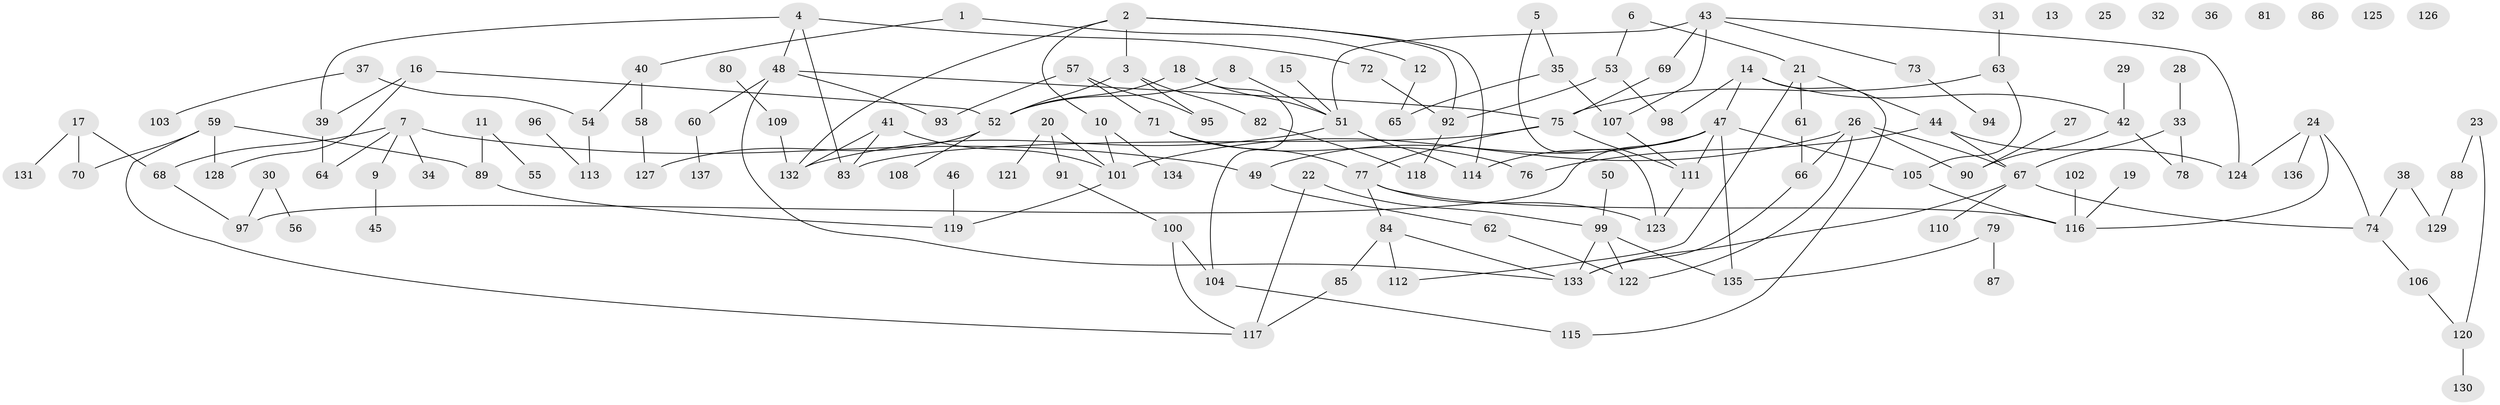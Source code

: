 // Generated by graph-tools (version 1.1) at 2025/49/03/09/25 03:49:14]
// undirected, 137 vertices, 172 edges
graph export_dot {
graph [start="1"]
  node [color=gray90,style=filled];
  1;
  2;
  3;
  4;
  5;
  6;
  7;
  8;
  9;
  10;
  11;
  12;
  13;
  14;
  15;
  16;
  17;
  18;
  19;
  20;
  21;
  22;
  23;
  24;
  25;
  26;
  27;
  28;
  29;
  30;
  31;
  32;
  33;
  34;
  35;
  36;
  37;
  38;
  39;
  40;
  41;
  42;
  43;
  44;
  45;
  46;
  47;
  48;
  49;
  50;
  51;
  52;
  53;
  54;
  55;
  56;
  57;
  58;
  59;
  60;
  61;
  62;
  63;
  64;
  65;
  66;
  67;
  68;
  69;
  70;
  71;
  72;
  73;
  74;
  75;
  76;
  77;
  78;
  79;
  80;
  81;
  82;
  83;
  84;
  85;
  86;
  87;
  88;
  89;
  90;
  91;
  92;
  93;
  94;
  95;
  96;
  97;
  98;
  99;
  100;
  101;
  102;
  103;
  104;
  105;
  106;
  107;
  108;
  109;
  110;
  111;
  112;
  113;
  114;
  115;
  116;
  117;
  118;
  119;
  120;
  121;
  122;
  123;
  124;
  125;
  126;
  127;
  128;
  129;
  130;
  131;
  132;
  133;
  134;
  135;
  136;
  137;
  1 -- 12;
  1 -- 40;
  2 -- 3;
  2 -- 10;
  2 -- 92;
  2 -- 114;
  2 -- 132;
  3 -- 52;
  3 -- 82;
  3 -- 95;
  4 -- 39;
  4 -- 48;
  4 -- 72;
  4 -- 83;
  5 -- 35;
  5 -- 123;
  6 -- 21;
  6 -- 53;
  7 -- 9;
  7 -- 34;
  7 -- 49;
  7 -- 64;
  7 -- 68;
  8 -- 51;
  8 -- 52;
  9 -- 45;
  10 -- 101;
  10 -- 134;
  11 -- 55;
  11 -- 89;
  12 -- 65;
  14 -- 42;
  14 -- 47;
  14 -- 98;
  14 -- 115;
  15 -- 51;
  16 -- 39;
  16 -- 52;
  16 -- 128;
  17 -- 68;
  17 -- 70;
  17 -- 131;
  18 -- 51;
  18 -- 52;
  18 -- 104;
  19 -- 116;
  20 -- 91;
  20 -- 101;
  20 -- 121;
  21 -- 44;
  21 -- 61;
  21 -- 112;
  22 -- 99;
  22 -- 117;
  23 -- 88;
  23 -- 120;
  24 -- 74;
  24 -- 116;
  24 -- 124;
  24 -- 136;
  26 -- 66;
  26 -- 67;
  26 -- 90;
  26 -- 101;
  26 -- 122;
  27 -- 90;
  28 -- 33;
  29 -- 42;
  30 -- 56;
  30 -- 97;
  31 -- 63;
  33 -- 67;
  33 -- 78;
  35 -- 65;
  35 -- 107;
  37 -- 54;
  37 -- 103;
  38 -- 74;
  38 -- 129;
  39 -- 64;
  40 -- 54;
  40 -- 58;
  41 -- 83;
  41 -- 101;
  41 -- 132;
  42 -- 78;
  42 -- 90;
  43 -- 51;
  43 -- 69;
  43 -- 73;
  43 -- 107;
  43 -- 124;
  44 -- 67;
  44 -- 76;
  44 -- 124;
  46 -- 119;
  47 -- 49;
  47 -- 97;
  47 -- 105;
  47 -- 111;
  47 -- 114;
  47 -- 135;
  48 -- 60;
  48 -- 75;
  48 -- 93;
  48 -- 133;
  49 -- 62;
  50 -- 99;
  51 -- 114;
  51 -- 132;
  52 -- 108;
  52 -- 127;
  53 -- 92;
  53 -- 98;
  54 -- 113;
  57 -- 71;
  57 -- 93;
  57 -- 95;
  58 -- 127;
  59 -- 70;
  59 -- 89;
  59 -- 117;
  59 -- 128;
  60 -- 137;
  61 -- 66;
  62 -- 122;
  63 -- 75;
  63 -- 105;
  66 -- 133;
  67 -- 74;
  67 -- 110;
  67 -- 133;
  68 -- 97;
  69 -- 75;
  71 -- 76;
  71 -- 77;
  72 -- 92;
  73 -- 94;
  74 -- 106;
  75 -- 77;
  75 -- 83;
  75 -- 111;
  77 -- 84;
  77 -- 116;
  77 -- 123;
  79 -- 87;
  79 -- 135;
  80 -- 109;
  82 -- 118;
  84 -- 85;
  84 -- 112;
  84 -- 133;
  85 -- 117;
  88 -- 129;
  89 -- 119;
  91 -- 100;
  92 -- 118;
  96 -- 113;
  99 -- 122;
  99 -- 133;
  99 -- 135;
  100 -- 104;
  100 -- 117;
  101 -- 119;
  102 -- 116;
  104 -- 115;
  105 -- 116;
  106 -- 120;
  107 -- 111;
  109 -- 132;
  111 -- 123;
  120 -- 130;
}
